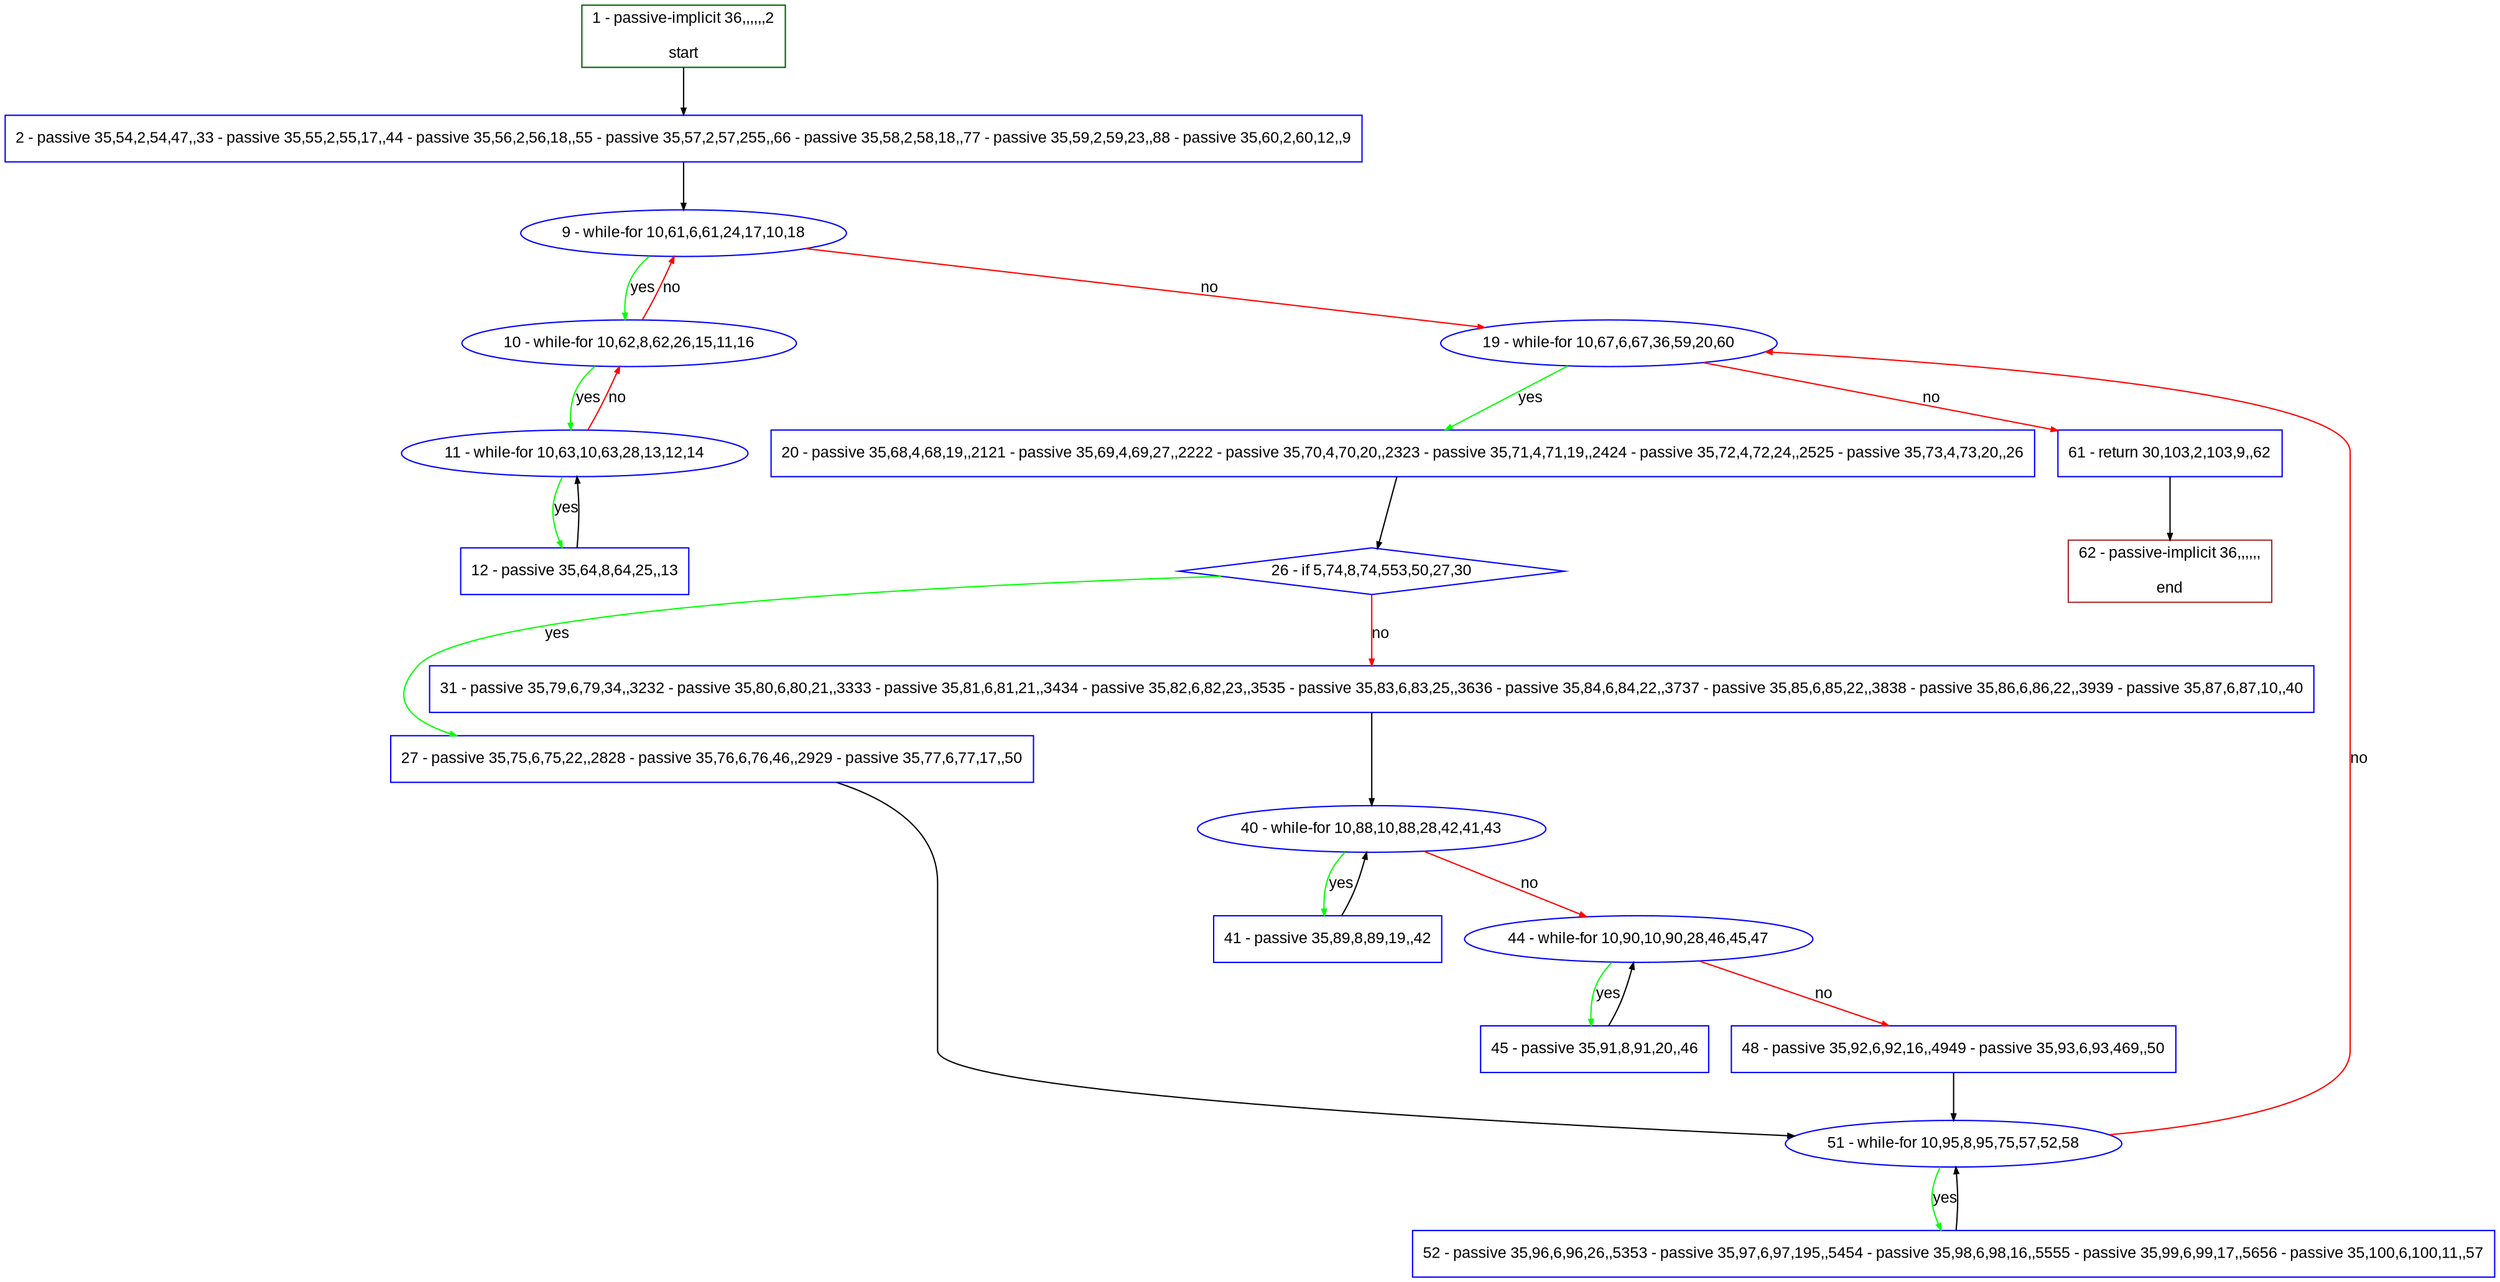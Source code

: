 digraph "" {
  graph [pack="true", label="", fontsize="12", packmode="clust", fontname="Arial", fillcolor="#FFFFCC", bgcolor="white", style="rounded,filled", compound="true"];
  node [node_initialized="no", label="", color="grey", fontsize="12", fillcolor="white", fontname="Arial", style="filled", shape="rectangle", compound="true", fixedsize="false"];
  edge [fontcolor="black", arrowhead="normal", arrowtail="none", arrowsize="0.5", ltail="", label="", color="black", fontsize="12", lhead="", fontname="Arial", dir="forward", compound="true"];
  __N1 [label="2 - passive 35,54,2,54,47,,33 - passive 35,55,2,55,17,,44 - passive 35,56,2,56,18,,55 - passive 35,57,2,57,255,,66 - passive 35,58,2,58,18,,77 - passive 35,59,2,59,23,,88 - passive 35,60,2,60,12,,9", color="#0000ff", fillcolor="#ffffff", style="filled", shape="box"];
  __N2 [label="1 - passive-implicit 36,,,,,,2\n\nstart", color="#006400", fillcolor="#ffffff", style="filled", shape="box"];
  __N3 [label="9 - while-for 10,61,6,61,24,17,10,18", color="#0000ff", fillcolor="#ffffff", style="filled", shape="oval"];
  __N4 [label="10 - while-for 10,62,8,62,26,15,11,16", color="#0000ff", fillcolor="#ffffff", style="filled", shape="oval"];
  __N5 [label="19 - while-for 10,67,6,67,36,59,20,60", color="#0000ff", fillcolor="#ffffff", style="filled", shape="oval"];
  __N6 [label="11 - while-for 10,63,10,63,28,13,12,14", color="#0000ff", fillcolor="#ffffff", style="filled", shape="oval"];
  __N7 [label="12 - passive 35,64,8,64,25,,13", color="#0000ff", fillcolor="#ffffff", style="filled", shape="box"];
  __N8 [label="20 - passive 35,68,4,68,19,,2121 - passive 35,69,4,69,27,,2222 - passive 35,70,4,70,20,,2323 - passive 35,71,4,71,19,,2424 - passive 35,72,4,72,24,,2525 - passive 35,73,4,73,20,,26", color="#0000ff", fillcolor="#ffffff", style="filled", shape="box"];
  __N9 [label="61 - return 30,103,2,103,9,,62", color="#0000ff", fillcolor="#ffffff", style="filled", shape="box"];
  __N10 [label="26 - if 5,74,8,74,553,50,27,30", color="#0000ff", fillcolor="#ffffff", style="filled", shape="diamond"];
  __N11 [label="27 - passive 35,75,6,75,22,,2828 - passive 35,76,6,76,46,,2929 - passive 35,77,6,77,17,,50", color="#0000ff", fillcolor="#ffffff", style="filled", shape="box"];
  __N12 [label="31 - passive 35,79,6,79,34,,3232 - passive 35,80,6,80,21,,3333 - passive 35,81,6,81,21,,3434 - passive 35,82,6,82,23,,3535 - passive 35,83,6,83,25,,3636 - passive 35,84,6,84,22,,3737 - passive 35,85,6,85,22,,3838 - passive 35,86,6,86,22,,3939 - passive 35,87,6,87,10,,40", color="#0000ff", fillcolor="#ffffff", style="filled", shape="box"];
  __N13 [label="51 - while-for 10,95,8,95,75,57,52,58", color="#0000ff", fillcolor="#ffffff", style="filled", shape="oval"];
  __N14 [label="40 - while-for 10,88,10,88,28,42,41,43", color="#0000ff", fillcolor="#ffffff", style="filled", shape="oval"];
  __N15 [label="41 - passive 35,89,8,89,19,,42", color="#0000ff", fillcolor="#ffffff", style="filled", shape="box"];
  __N16 [label="44 - while-for 10,90,10,90,28,46,45,47", color="#0000ff", fillcolor="#ffffff", style="filled", shape="oval"];
  __N17 [label="45 - passive 35,91,8,91,20,,46", color="#0000ff", fillcolor="#ffffff", style="filled", shape="box"];
  __N18 [label="48 - passive 35,92,6,92,16,,4949 - passive 35,93,6,93,469,,50", color="#0000ff", fillcolor="#ffffff", style="filled", shape="box"];
  __N19 [label="52 - passive 35,96,6,96,26,,5353 - passive 35,97,6,97,195,,5454 - passive 35,98,6,98,16,,5555 - passive 35,99,6,99,17,,5656 - passive 35,100,6,100,11,,57", color="#0000ff", fillcolor="#ffffff", style="filled", shape="box"];
  __N20 [label="62 - passive-implicit 36,,,,,,\n\nend", color="#a52a2a", fillcolor="#ffffff", style="filled", shape="box"];
  __N2 -> __N1 [arrowhead="normal", arrowtail="none", color="#000000", label="", dir="forward"];
  __N1 -> __N3 [arrowhead="normal", arrowtail="none", color="#000000", label="", dir="forward"];
  __N3 -> __N4 [arrowhead="normal", arrowtail="none", color="#00ff00", label="yes", dir="forward"];
  __N4 -> __N3 [arrowhead="normal", arrowtail="none", color="#ff0000", label="no", dir="forward"];
  __N3 -> __N5 [arrowhead="normal", arrowtail="none", color="#ff0000", label="no", dir="forward"];
  __N4 -> __N6 [arrowhead="normal", arrowtail="none", color="#00ff00", label="yes", dir="forward"];
  __N6 -> __N4 [arrowhead="normal", arrowtail="none", color="#ff0000", label="no", dir="forward"];
  __N6 -> __N7 [arrowhead="normal", arrowtail="none", color="#00ff00", label="yes", dir="forward"];
  __N7 -> __N6 [arrowhead="normal", arrowtail="none", color="#000000", label="", dir="forward"];
  __N5 -> __N8 [arrowhead="normal", arrowtail="none", color="#00ff00", label="yes", dir="forward"];
  __N5 -> __N9 [arrowhead="normal", arrowtail="none", color="#ff0000", label="no", dir="forward"];
  __N8 -> __N10 [arrowhead="normal", arrowtail="none", color="#000000", label="", dir="forward"];
  __N10 -> __N11 [arrowhead="normal", arrowtail="none", color="#00ff00", label="yes", dir="forward"];
  __N10 -> __N12 [arrowhead="normal", arrowtail="none", color="#ff0000", label="no", dir="forward"];
  __N11 -> __N13 [arrowhead="normal", arrowtail="none", color="#000000", label="", dir="forward"];
  __N12 -> __N14 [arrowhead="normal", arrowtail="none", color="#000000", label="", dir="forward"];
  __N14 -> __N15 [arrowhead="normal", arrowtail="none", color="#00ff00", label="yes", dir="forward"];
  __N15 -> __N14 [arrowhead="normal", arrowtail="none", color="#000000", label="", dir="forward"];
  __N14 -> __N16 [arrowhead="normal", arrowtail="none", color="#ff0000", label="no", dir="forward"];
  __N16 -> __N17 [arrowhead="normal", arrowtail="none", color="#00ff00", label="yes", dir="forward"];
  __N17 -> __N16 [arrowhead="normal", arrowtail="none", color="#000000", label="", dir="forward"];
  __N16 -> __N18 [arrowhead="normal", arrowtail="none", color="#ff0000", label="no", dir="forward"];
  __N18 -> __N13 [arrowhead="normal", arrowtail="none", color="#000000", label="", dir="forward"];
  __N13 -> __N5 [arrowhead="normal", arrowtail="none", color="#ff0000", label="no", dir="forward"];
  __N13 -> __N19 [arrowhead="normal", arrowtail="none", color="#00ff00", label="yes", dir="forward"];
  __N19 -> __N13 [arrowhead="normal", arrowtail="none", color="#000000", label="", dir="forward"];
  __N9 -> __N20 [arrowhead="normal", arrowtail="none", color="#000000", label="", dir="forward"];
}
